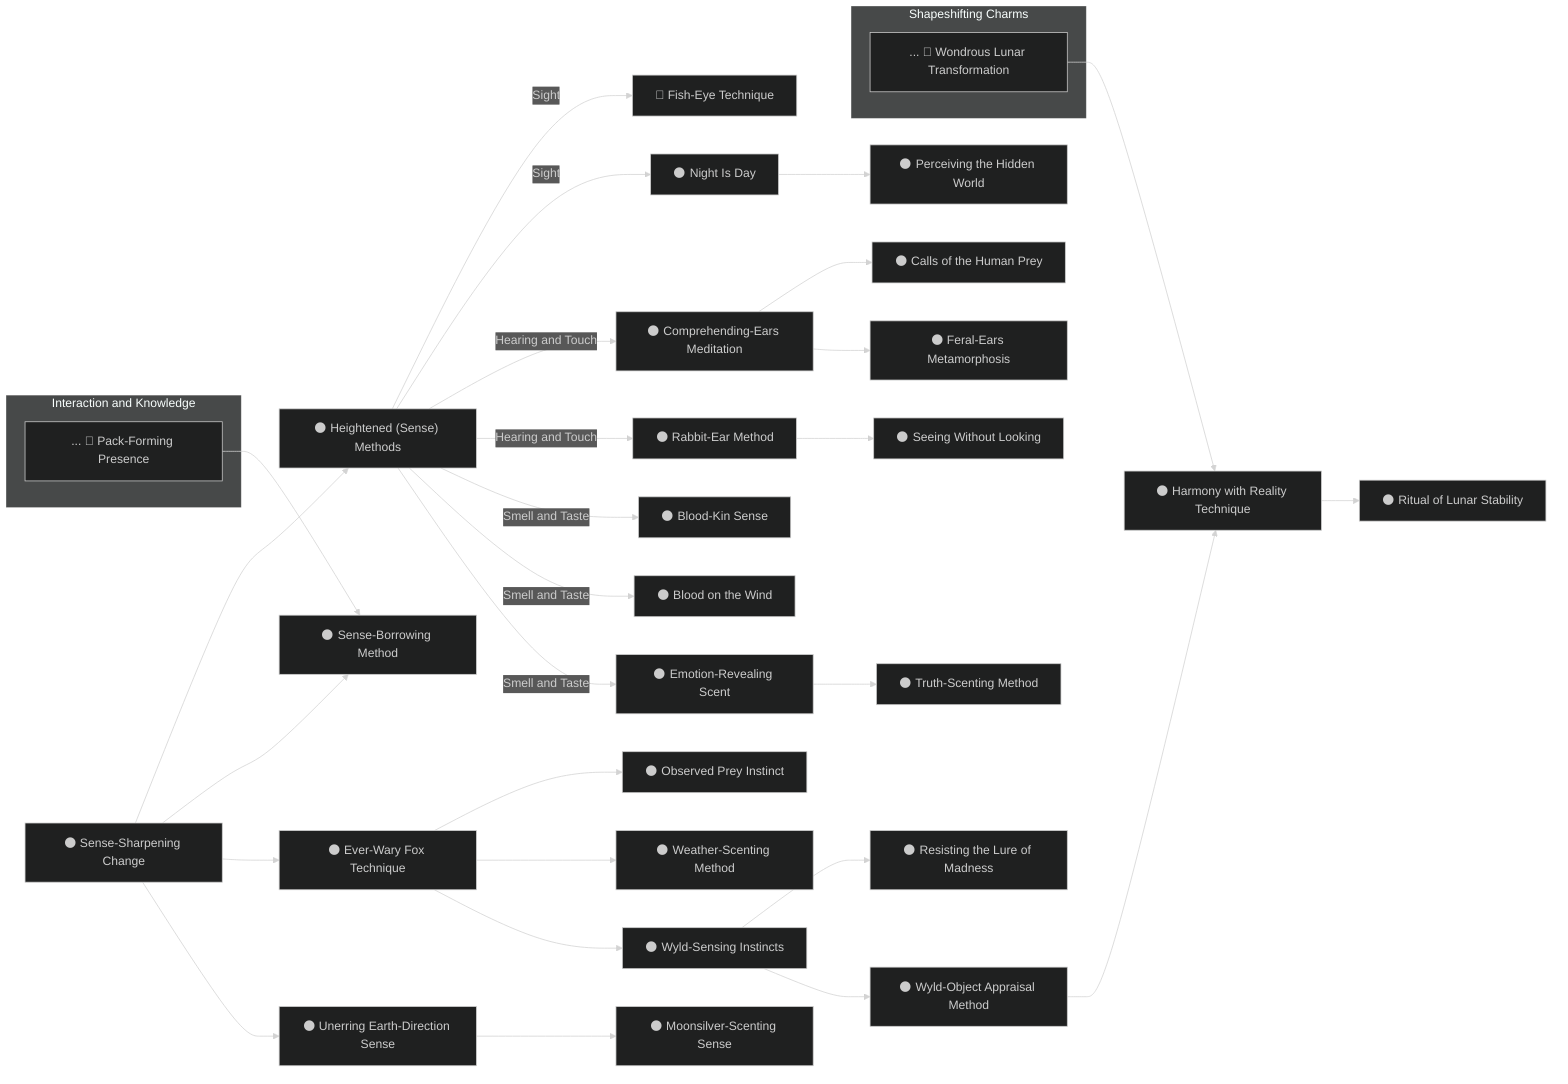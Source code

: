 ---
config:
  theme: dark
---
flowchart LR

    sense_sharpening_change["🌑 Sense-Sharpening Change"]
    click sense_sharpening_change callback "
        Sense-Sharpening Change<br>
        <br>
        Cost: 1 mote per die<br>
        Duration: One scene<br>
        Type: Simple<br>
        Minimum Perception: 2<br>
        Minimum Essence: 1<br>
        Prerequisite Charms: None<br>
        <br>
        Using this Charm, the Lunar can heighten all of his
        senses far beyond those of normal humans. His ears grow
        to better hear sound, his nostrils flare to enhance his
        ability to smell, and his eyes grow and dilate to enhance
        his sight — he can even taste individual ingredients in a
        meal and feel the slightest wind on his skin. For the
        duration of the Charm, the Lunar's player adds bonus
        dice equal to the amount of Essence spent to Perception
        rolls. He may not increase the character's pool by more
        dice through this Charm than the Lunar has dots of
        Perception. This enhancement, though powered by Essence,
        does not grant the Lunar supernatural powers —
        it merely enhances his mortal senses.
        "

    heightened_sense_methods["🌑 Heightened (Sense) Methods"]
    sense_sharpening_change --> heightened_sense_methods
    click heightened_sense_methods callback "
        Heightened (Sense) Methods<br>
        <br>
        Cost: 5 motes<br>
        Duration: 10 turns<br>
        Type: Simple<br>
        Minimum Perception: 3<br>
        Minimum Essence: 1<br>
        Prerequisite Charms: Sense-Sharpening Change<br>
        <br>
        This Charm is actually three different Charms,
        one each for sight, for scent and taste and for hearing
        and touch. Through it, the Lunar can hone his senses
        far beyond those of most animals. When making a
        Perception test with the heightened sense, the Lunar's
        Perception dice are automatically successes, and the
        Lunar's player need only roll the character's Ability
        dice (usually Awareness or Survival). Charms that
        reduce successes in Perception tests affect these automatic
        successes normally. The Charm must be purchased
        separately for each of the three sense groups
        and only provides a bonus when used in conjunction
        with that sense group. A Lunar may use a maximum of
        two Heightened (Sense) Charms at any time. If he
        wishes to enhance a third, he must cease using the
        Charm on one of the already-heightened senses.
        Heightened (Sense) Method Charms may not be used
        at the same time as the Sense-Sharpening Change or
        any other Charm that boosts the Lunar's Perception,
        though they may be used in conjunction with sense-
        enhancing Charms that do not directly enhance the
        Perception Trait, such as Night Is Day.
        "

    subgraph Interaction and Knowledge
        pack_forming_presence["... 🌙 Pack-Forming Presence"]
    end

    sense_borrowing_method["🌑 Sense-Borrowing Method"]
    sense_sharpening_change --> sense_borrowing_method
    pack_forming_presence --> sense_borrowing_method
    click sense_borrowing_method callback "
        Sense-Borrowing Method<br>
        <br>
        Cost: 5 motes<br>
        Duration: Sustained<br>
        Type: Simple<br>
        Minimum Perception: 3<br>
        Minimum Essence: 2<br>
        Prerequisite Charms: Sense-Sharpening Change, Pack-Forming Presence<br>
        <br>
        Using this Charm, a Lunar can attach his perceptions
        to the senses of another human or an animal. The
        Lunar must touch the target when activating the Charm,
        but once it is functioning, the subject may travel up to
        a mile from the Lunar per point of the Exalt's permanent
        Essence and still serve as a source of sensory
        information. If the subject is willing, no roll is required
        to activate the Charm. Otherwise, the Lunar's player
        must make a Wits + Awareness roll, with a difficulty
        equal to the target's Essence. Animals of the Lunar's
        totem species are automatically willing, while other
        animals are not unless charmed or befriended. To
        succeed, the Lunar's player must roll a number of
        successes equal to or exceeding the target's Essence.
        Otherwise, the Charm fails, and if the target is an Exalt
        or other supernatural creature, he knows the Lunar
        attempted to use a Charm on him. Mortals and mortal
        beasts cannot detect the Charm.<br>
        While the Charm is active, the Lunar senses
        everything his subject does. For all intents and pur-
        poses, the subject becomes the Lunar's eyes and ears.
        The Lunar has some semblance of his own senses, but
        borrowed senses dominate his perceptions. Any ac-
        tions taken by the Lunar while the Sense-Borrowing
        Method is being used — including reflexive actions —
        are at +2 difficulty. As a consequence, most Lunars
        simply meditate while using the Charm. If the either
        the Lunar or his subject sustain an injury (at least one
        health level of damage), the Charm ends. This Charm
        gives the Lunar no control over the creature, he
        simply shares its senses.
        "

    ever_wary_fox_technique["🌑 Ever-Wary Fox Technique"]
    sense_sharpening_change --> ever_wary_fox_technique
    click ever_wary_fox_technique callback "
        Ever-Wary Fox Technique<br>
        <br>
        Cost: 1 mote<br>
        Duration: Instant<br>
        Type: Reflexive<br>
        Minimum Perception: 2<br>
        Minimum Essence: 1<br>
        Prerequisite Charms: Sense-Sharpening Change<br>
        <br>
        Lunars are very aware of their environments and,
        thus, very difficult to ambush. When the character is
        attacked from surprise, the Lunar may choose to activate
        this Charm automatically if the character has sufficient
        Essence to power it. When it does activate, the Lunar's
        player's reflexive Perception + Awareness roll to avoid
        being ambushed (see Exalted, p. 238) gains a number of
        bonus dice equal to the Lunar's Perception.
        "

    observed_prey_instinct["🌑 Observed Prey Instinct"]
    ever_wary_fox_technique --> observed_prey_instinct
    click observed_prey_instinct callback "
        Observed Prey Instinct<br>
        <br>
        Cost: 2 motes<br>
        Duration: Instant<br>
        Type: Reflexive<br>
        Minimum Perception: 3<br>
        Minimum Essence: 1<br>
        Prerequisite Charms: Ever-Wary Fox Technique<br>
        <br>
        This reflexive Charm allows a Lunar to know if he is
        being watched, either by normal senses or magic. It activates
        automatically if the Lunar comes under sustained
        observation — a casual glance or a flirtatious look are not
        enough to trigger it. The Charm guides his perceptions to
        gather further information, allowing a reflexive Perception
        + Awareness roll. The number of successes determines
        the information gathered. A single success merely confirms
        that the Lunar is being observed, while additional
        successes will pinpoint the number and direction of observers
        (one per success). A Lunar observed by magical
        means will know the viewpoint from which he is being
        watched but not the actual location of the observer.
        "

    weather_scenting_method["🌑 Weather-Scenting Method"]
    ever_wary_fox_technique --> weather_scenting_method
    click weather_scenting_method callback "
        Weather-Scenting Method<br>
        <br>
        Cost: 1 mote<br>
        Duration: Instant<br>
        Type: Simple<br>
        Minimum Wits: 2<br>
        Minimum Essence: 1<br>
        Prerequisite Charms: Ever-Wary Fox Technique<br>
        <br>
        Lunars with this Charm can track and predict the
        weather, using Essence to build on and extend their
        natural perceptions. The number of successes from a
        Wits + Survival roll determines the scope of information
        a Lunar can divine. Each success garners him either
        knowledge of conditions within a 10-mile radius or for
        the next day (cumulative). A Lunar may purchase information
        on both area and time, but he must do so in as
        even a manner as possible. For example, a Lunar who gets
        4 successes cannot purchase information on a 40-mile
        radius or about a 10-mile radius for 4 days in advance, but
        rather learns about a 20-mile radius for two days in
        advance. If there are an odd number of successes, the
        Lunar's player may choose which aspect has the additional
        die. The Weather-Scenting Method may not be
        used to predict future conditions under the influence of
        magic, though it may be used to gather information on
        the prevailing conditions when the Charm is activated.
        "

    unerring_earth_direction_sense["🌑 Unerring Earth-Direction Sense"]
    sense_sharpening_change --> unerring_earth_direction_sense
    click unerring_earth_direction_sense callback "
        Unerring Earth-Direction Sense<br>
        <br>
        Cost: 1 mote<br>
        Duration: Instant<br>
        Type: Simple<br>
        Minimum Wits: 2<br>
        Minimum Essence: 1<br>
        Prerequisite Charms: Ever-Wary Fox Technique<br>
        <br>
        After activating this Charm, the Lunar instinctively
        knows the direction of the Imperial Mountain.
        This works irrespective of the Lunar's situation — it is as
        effective inside a building or underground as it is in
        plains or forest — and works as well in darkness as in
        daylight. If the Lunar simply desires to know the direction
        of the Imperial Mountain, no roll is required
        However, he may also use this Charm to identify his
        location, though this requires a Wits + Awareness roll,
        the number of successes indicating the precision of the
        information. One success gives him little more than
        what he already knows, three successes allows him to
        narrow his location down to the county or district, and
        five or more let him know precisely where he stands.
        "

    moonsilver_scenting_sense["🌑 Moonsilver-Scenting Sense"]
    unerring_earth_direction_sense --> moonsilver_scenting_sense
    click moonsilver_scenting_sense callback "
        Moonsilver-Scenting Sense<br>
        <br>
        Cost: 3 motes<br>
        Duration: One hour<br>
        Type: Simple<br>
        Minimum Perception: 3<br>
        Minimum Essence: 3<br>
        Prerequisite Charms: Unerring Earth Direction Sense<br>
        <br>
        The Moonsilver-Scenting Sense hones the Lunar's
        olfactory nerves, allowing her to scent deposits of
        moonsilver in the surrounding lands or moonsilver weapons
        not attuned to a Lunar. The Lunar's player must make
        a Wits + Awareness roll, the number of successes determining
        what — if anything — the character learns of the
        moonsilver deposits and unattuned items in the region.
        One success allows the Lunar to ascertain whether there
        is any moonsilver within a number of miles equal to the
        Lunar's Perception + Essence. Three successes also pro-
        vide a direction and approximate distance. Five or more
        successes allow the Lunar to judge the quality and condition
        (e.g., concealed by Dragon-Blooded machinations)
        of the deposits or items. The Lunar's player may make one
        roll for every 10 minutes that the Charm is active.
        "

    wyld_sensing_instincts["🌑 Wyld-Sensing Instincts"]
    ever_wary_fox_technique --> wyld_sensing_instincts
    click wyld_sensing_instincts callback "
        Wyld-Sensing Instincts<br>
        <br>
        Cost: 3 motes<br>
        Duration: Instant<br>
        Type: Simple<br>
        Minimum Perception: 3<br>
        Minimum Essence: 1<br>
        Prerequisite Charms: Ever-Wary Fox Technique<br>
        <br>
        Having existed on the edge of the world, Lunar Exalted
        are ever watchful for the warping effects of the Wyld.
        Though their nature and their tattoos protect them from
        its deforming effects, their associates and non-Lunar kin
        are less fortunate, and their gear is often vulnerable as well.
        Provided the Lunar has sufficient motes available, Wyld-Sensing
        Instincts activates reflexively to alert the Lunar to
        these malign changes. Immediately after it does, the Lunar's
        player may make a (non-reflexive) Perception + Survival
        roll. The number of successes indicates the amount of time
        the Lunar has to act before changes occur. One success
        gives the Lunar a few turns to escape the transformations,
        while three successes indicates he has several minutes to
        reach safety. Five or more successes indicate that, while
        approaching dangerous levels, the chaos is not yet sufficient
        to warp items, and he has as much as 30 minutes to
        seek refuge — or to otherwise protect — his associates.
        "

    resisting_the_lure_of_madness["🌑 Resisting the Lure of Madness"]
    wyld_sensing_instincts --> resisting_the_lure_of_madness
    click resisting_the_lure_of_madness callback "
        Resisting the Lure of Madness<br>
        <br>
        Cost: 3 motes, 1 Willpower<br>
        Duration: One lunar month<br>
        Type: Simple<br>
        Minimum Perception: 3<br>
        Minimum Essence: 2<br>
        Prerequisite Charms: Wyld-Sensing Instincts<br>
        <br>
        A character who activates this Charm is immune to
        Wyld addiction while the Charm's effects persist. Characters
        addicted to the Wyld do not have to worry about
        addictive behavior or relapse while the Charm's effects
        continue, and those not addicted will not become so
        while under the magic's sway.
        "

    wyld_object_appraisal_method["🌑 Wyld-Object Appraisal Method"]
    wyld_sensing_instincts --> wyld_object_appraisal_method
    click wyld_object_appraisal_method callback "
        Wyld-Object Appraisal Method<br>
        <br>
        Cost: 1 mote<br>
        Duration: Instant<br>
        Type: Simple<br>
        Minimum Perception: 3<br>
        Minimum Essence: 2<br>
        Prerequisite Charms: Wyld-Sensing Instincts<br>
        <br>
        Although all Exalted can attempt to discern if
        something is safe to remove from the Wyld and will
        retain its form if removed, this ability is far from certain.
        With the use of this Charm, a Lunar can absolutely tell
        what the original form of a creation of the Wyld was,
        whether it will be safe to remove it from the Wyld and
        whether or not it will retain its present form when
        removed. The Lunar can usually inspect only a single
        item through the use of this Charm, although a number
        of similar small items could be checked at the same time.
        "

    subgraph Shapeshifting Charms
        wondrous_lunar_transformation["... 🌙 Wondrous Lunar Transformation"]
    end

    harmony_with_reality_technique["🌑 Harmony with Reality Technique"]
    wyld_object_appraisal_method --> harmony_with_reality_technique
    wondrous_lunar_transformation --> harmony_with_reality_technique
    click harmony_with_reality_technique callback "
        Harmony with Reality<br>
        <br>
        Cost: 10 motes + plus 1 additional mote per pound of material, 1 Willpower<br>
        Duration: Instant<br>
        Type: Simple<br>
        Minimum Intelligence: 4<br>
        Minimum Essence: 3<br>
        Prerequisite Charms: Wyld Object Appraisal Method, Wondrous Lunar Transformation<br>
        <br>
        A Lunar skilled in the ways of the Wyld can force his
        will upon it, causing it to accede to his whims. While he
        cannot create exactly what is desired, as a Solar can, he
        can force the things he discovers to retain their form and
        function when returned to Creation, no matter how
        improbable or weird; in essence, he forces that part of the
        Wyld to become part of Creation. This Charm cannot
        affect more than 50 pounds of material per point of the
        character's permanent Essence.
        "

    ritual_of_lunar_stability["🌑 Ritual of Lunar Stability"]
    harmony_with_reality_technique --> ritual_of_lunar_stability
    click ritual_of_lunar_stability callback "
        Ritual of Lunar Stability<br>
        <br>
        Cost: 10 motes, 1 Willpower<br>
        Duration: A number of lunar months equal to permanent Essence<br>
        Type: Simple<br>
        Minimum Intelligence: 5<br>
        Minimum Essence: 4<br>
        Prerequisite Charms: Harmony With Reality Technique<br>
        <br>
        There are many places on the edges of Creation that
        are kept safe only through the use of ancient rituals,
        secret pacts or powerful sorceries. While this Charm
        cannot replace these powers, it can provide sanctuary
        from the effects of the Wyld for a time. The use of this
        Charm requires that the Lunar first pace out the area she
        wishes to protect, encircling it with her scent and
        presence; this area can be no larger than a number of
        square miles equal to her permanent Essence. Once this
        is done, she uses the Charm, and her player rolls Wits +
        Lore. For every three successes scored, the level of the
        Wyld in the area protected is reduced by one (so if she
        scored six successes, she would reduce an area of Deep
        Wyld down in intensity to be equivalent to
        Bordermarches). This effect lasts a number of weeks
        equal to her permanent Essence.
        "

    fish_eye_technique["🌙 Fish-Eye Technique"]
    heightened_sense_methods -->|Sight| fish_eye_technique
    click fish_eye_technique callback "
        Fish-Eye Technique<br>
        <br>
        Cost: 2 motes<br>
        Duration: One scene<br>
        Type: Simple<br>
        Minimum Manipulation: 3<br>
        Minimum Essence: 2<br>
        Prerequisite Charms: Heightened Sight Method<br>
        <br>
        By means of this Charm, a Lunar modifies the shape
        of his face and the nature of his eyes. He gains 360-degree
        vision and, as a result, is aware of actions all around him
        and does not suffer penalties for being caught unawares
        by visible attacks. However, comprehending such a vista
        forces the Lunar to focus on the &quot;big picture&quot; rather than
        the details and, as a result, increases by 1 the difficulty of
        any Perception rolls involving spotting details.
        "

    night_is_day["🌑 Night Is Day"]
    heightened_sense_methods -->|Sight| night_is_day
    click night_is_day callback "
        Night Is Day<br>
        <br>
        Cost: 1 mote<br>
        Duration: One scene<br>
        Type: Simple<br>
        Minimum Perception: 3<br>
        Minimum Essence: 1<br>
        Prerequisite Charms: Heightened Sight Method<br>
        <br>
        Using this Charm, a Lunar alters his eyes to allow
        him to see perfectly in low-light conditions. As such, he
        treats nighttime conditions as daylight, though he is
        partially colorblind in normally lit conditions (+1 difficulty
        to Perception rolls) for the duration of the Charm.
        Night Is Day does not allow the Lunar to see in absolute
        darkness — there must be some light, even if just a
        twinkle, for the Lunar's eyes to exploit. The Charm
        manifests by giving the Lunar flashing, cat-like eyes
        while it is active.
        "

    perceiving_the_hidden_world["🌑 Perceiving the Hidden World"]
    night_is_day --> perceiving_the_hidden_world
    click perceiving_the_hidden_world callback "
        Perceiving the Hidden World<br>
        <br>
        Cost: 3 motes<br>
        Duration: One scene<br>
        Type: Simple<br>
        Minimum Manipulation: 3<br>
        Minimum Essence: 2<br>
        Prerequisite Charms: Night Is Day<br>
        <br>
        Some animals can see light incomprehensible to
        humans, most often the spectral glows of heat and cold.
        Using this Charm, a Lunar can do likewise, allowing him
        to perceive radiated heat and other forms of light normally
        beyond his experience. This allows him to see in
        perfect darkness, though his ability to distinguish detail
        is greatly impaired (+2 difficulty to all Perception rolls
        involving discerning fine detail).
        "

    comprehending_ears_meditation["🌑 Comprehending-Ears Meditation"]
    heightened_sense_methods -->|Hearing and Touch| comprehending_ears_meditation
    click comprehending_ears_meditation callback "
        Comprehending-Ears Meditation<br>
        <br>
        Cost: 4 motes<br>
        Duration: One scene<br>
        Type: Simple<br>
        Minimum Wits: 2<br>
        Minimum Essence: 1<br>
        Prerequisite Charms: Heightened Hearing and Touch Method<br>
        <br>
        This Charm allows a Lunar to understand - in
        general terms if not the exact meaning of words — any
        language spoken in his presence. The Lunar's player
        must roll Wits + Linguistics, with the number of successes
        indicating the level of comprehension. One success
        allows him to get the general gist of what's being said,
        while three successes afford solid comprehension. Five or
        more successes allow the Lunar to discern nuances in
        what has been said, be they insults or flattery. The
        Comprehending Ears Meditation does not allow the
        Lunar to speak in a foreign tongue. Comprehending Ears
        Meditation does not allow the Lunar to understand
        nonverbal communication.
        "

    calls_of_the_human_prey["🌑 Calls of the Human Prey"]
    comprehending_ears_meditation --> calls_of_the_human_prey
    click calls_of_the_human_prey callback "
        Calls of the Human Prey<br>
        <br>
        Cost: 6 motes, 1 Willpower<br>
        Duration: One scene<br>
        Type: Simple<br>
        Minimum Wits: 3<br>
        Minimum Essence: 2<br>
        Prerequisite Charms: Comprehending Ears Meditation<br>
        <br>
        By activating this Charm, a Lunar can attempt to
        both understand and speak any language or dialect
        known by people he has consumed. The Lunar's player
        makes a Wits + Linguistics roll when the Lunar activates
        the Charm. The difficulty is 5 - (the number of people
        who spoke the language the Lunar has eaten the heart's
        blood of). The number of successes on the roll determines
        the Lunar's level of comprehension and fluency.
        One success indicates linguistic abilities comparable
        with a young child, while three successes denote average
        adult abilities. Five or more successes grant the skills of
        a poet. Calls of the Human Prey does not allow the Lunar
        to read or write the language, nor does it make her a
        perfect mimic. If the Lunar has eaten only a few victims
        fluent in a single language, his voice may possess a
        distinct accent that damages his ability to socialize with
        those who dislike his dialect.
        "

    feral_ears_metamorphosis["🌑 Feral-Ears Metamorphosis"]
    comprehending_ears_meditation --> feral_ears_metamorphosis
    click feral_ears_metamorphosis callback "
        Feral-Ears Metamorphosis<br>
        <br>
        Cost: 2 motes<br>
        Duration: One scene<br>
        Type: Simple<br>
        Minimum Wits: 2<br>
        Minimum Essence: 2<br>
        Prerequisite Charms: Comprehending Ears Meditation<br>
        <br>
        This Charm allows a Lunar to understand and communicate
        with — in general if not in precise terms — any
        animals in his presence. It functions as per the Comprehending
        Ears Meditation, save with regard to its subjects.
        The Lunar's player makes a Wits + Linguistics roll when
        the Lunar activates the Charm, with a difficulty of 5 -
        (the number of beasts of that species the Lunar has eaten
        the heart's blood of). The Lunar need get only one
        success in most cases, as natural animals are not generally
        articulate. However, if the animal is a complex thinker
        normally unable to communicate, then more successes
        may be relevant. A Lunar using this Charm can automatically
        understand the language of his totem animal
        form (no roll needed).
        "

    rabbit_ear_method["🌑 Rabbit-Ear Method"]
    heightened_sense_methods -->|Hearing and Touch| rabbit_ear_method
    click rabbit_ear_method callback "
        Rabbit-Ear Method<br>
        <br>
        Cost: 3 motes<br>
        Duration: One scene<br>
        Type: Simple<br>
        Minimum Perception: 3<br>
        Minimum Essence: 2<br>
        Prerequisite Charms: Heightened Hearing and Touch Method<br>
        <br>
        Using this Charm — which, in any form, causes his
        ears to enlarge and resemble those of a rabbit or stiff-eared
        dog — a Lunar can use his enhanced hearing to
        keep track of others in his immediate vicinity without
        needing to have them in sight. He is dimly aware of the
        others' presence and may reach out with his senses to
        pinpoint them and provide extra information. Doing so
        requires a Perception + Awareness roll, difficulty 1 in
        wilderness conditions, 2 in the streets of a town and 3
        inside a structure. One success indicates that the Lunar
        is aware of those around him, but only in a general sense,
        while three successes provide him with an approximate
        direction and range to each. Five or more successes allow
        the Lunar to pinpoint the others and also provide information
        on their activities, equipment carried and
        movement. The Lunar may use this Charm to track a
        number of others equal to (his Essence x 5) and may
        perceive them out to (his Perception x 100) yards.
        Unless concealed by Charms, those closest to the Lunar
        are revealed first, and those furthest from him last. A
        Storyteller may, at his discretion, identify more distant
        targets first if they are somehow &quot;broadcasting&quot; their
        presence by making lots of noise.
        "

    seeing_without_looking["🌑 Seeing Without Looking"]
    rabbit_ear_method --> seeing_without_looking
    click seeing_without_looking callback "
        Seeing Without Looking<br>
        <br>
        Cost: 4 motes<br>
        Duration: One scene<br>
        Type: Simple<br>
        Minimum Perception: 4<br>
        Minimum Essence: 2<br>
        Prerequisite Charms: Rabbit Ear Method<br>
        <br>
        By focusing his hearing, a Lunar can build a mental
        picture of the surrounding area. Unlike the Rabbit Ear
        Method, which only tracks individuals, Seeing Without
        Looking also allows the Lunar to build up an idea of the
        objects and materials that make up the environs by
        analyzing subtle alterations in the sound of echoes.<br>
        Analyzing the sounds he hears takes the Lunar five
        turns, during which time he may move about at a
        walking pace but cannot take any other actions. If he
        does, the Charm fails. After five turns have elapsed, the
        Exalt's player makes a Perception + Awareness roll.
        The number of successes on this roll determines the
        quality of the Lunar's mental picture and the range to
        which the sense applies.<br>
        One success indicates that the Lunar has a general
        picture of the surroundings, including the position of
        people, beasts and major obstacles. However, he knows
        little about their composition and size and cannot tell
        the difference between two small objects placed close
        together. Three successes let the Lunar refine his
        search, allowing him to identify the materials and
        giving him a finer &quot;resolution&quot; in his mind. Five or
        more successes allow the Lunar to identify most details
        in his immediate area, save those that can only be
        gleaned by sight (such as color). With five successes,
        the Lunar can also identify hidden people and items in
        the vicinity, even if Charms were used as part of the
        concealment process. The Lunar's mental picture extends
        a number of yards equal to (the number of
        successes on the Perception roll x 5). Provided he
        maintains the Charm and carries out no actions other
        than walking, the mental image remains current. However,
        as soon as he carries out a dice action or ceases to
        spend Essence, the picture &quot;locks&quot; though the Lunar
        may still act on the details for the remainder of the
        scene. Thus, a Lunar who wishes to fight blind will
        need to use this Charm to build up a picture of his
        surroundings and Rabbit Ear Method to sense his foes.
        However, such a Lunar might be deceived by sliding
        walls, silently opening pits or other changes that make
        the static picture of his environment obsolete.
        "

    blood_kin_sense["🌑 Blood-Kin Sense"]
    heightened_sense_methods -->|Smell and Taste| blood_kin_sense
    click blood_kin_sense callback "
        Blood-Kin Sense<br>
        <br>
        Cost: 1 mote<br>
        Duration: Instant<br>
        Type: Simple<br>
        Minimum Perception: 3<br>
        Minimum Essence: 2<br>
        Prerequisite Charms: Heightened Smell and Taste Method<br>
        <br>
        Using this Charm, a Lunar can immediately sense
        the blood ties between other individuals. A Lunar's
        player may make a Perception + Awareness roll when
        the character targets the Blood-Kin Sense on an individual.
        If the player gets at least one success, the Lunar
        knows if the person is related to someone else the Lunar
        is familiar with, while three successes give some indication
        of the relationship. Five or more successes allow
        the Lunar to sense firm details of the subjects lineage,
        including a capsule history of the being's ancestor's
        physical abilities for a number of generations back
        equal to the Lunar's Essence. The Blood-Kin Sense
        assumes the Lunar is using scent to study his subject. If
        the Lunar tastes the target's blood, his player gains
        three bonus dice for the roll.
        "

    blood_on_the_wind["🌑 Blood on the Wind"]
    heightened_sense_methods -->|Smell and Taste| blood_on_the_wind
    click blood_on_the_wind callback "
        Blood on the Wind<br>
        <br>
        Cost: 5 motes<br>
        Duration: One day<br>
        Type: Simple<br>
        Minimum Perception: 3<br>
        Minimum Essence: 2<br>
        Prerequisite Charms: Heightened Smell and Taste Method<br>
        <br>
        By means of the Charm, a Lunar can track an
        opponent (or opponents) through almost any terrain.
        To the Lunar, the trail is as clear on solid stone as it is
        in the woodlands or on soft ground. When making a
        tracking roll (Perception + Survival) for the Lunar, her
        player need roll only a single success for the character to
        follow any mundane prey. Furthermore, if the Lunar is
        in beastman form when using this Charm, he is considered
        to be a supernatural tracker, can automatically
        track any mortal target and has a number of automatic
        successes in the tracking contest against other super-
        natural trackers equal to his Essence.
        "

    emotion_revealing_scent["🌑 Emotion-Revealing Scent"]
    heightened_sense_methods -->|Smell and Taste| emotion_revealing_scent
    click emotion_revealing_scent callback "
        Emotion-Revealing Scent<br>
        <br>
        Cost: 2 motes<br>
        Duration: Instant<br>
        Type: Simple<br>
        Minimum Perception: 3<br>
        Minimum Essence: 2<br>
        Prerequisite Charms: Heightened Smell and Taste Method<br>
        <br>
        Using this Charm, a Lunar can sense the emotional
        state of her subject, even if there are no outward signs.
        Even if the target appears perfectly calm, his body scent
        will betray him, allowing the Lunar to clearly scent
        strong emotions such as fear, anger, hate and love. Doing
        this does not require a dice roll, though it does count as
        a dice action. The Charm does not, however, automatically
        divine the cause of this emotion or its focus. To
        divine a deeper understanding of the target, the Lunar's
        player must roll Perception + Investigation, the number
        of successes indicating the degree of information gathered.
        One success merely confirms the initial impression,
        while three successes denote the source, target or object
        causing the emotions. Five or more successes allow the
        Lunar to deduce the reason for the emotion.
        "

    truth_scenting_method["🌑 Truth-Scenting Method"]
    emotion_revealing_scent --> truth_scenting_method
    click truth_scenting_method callback "
        Truth-Scenting Method<br>
        <br>
        Cost: 3 motes<br>
        Duration: One scene<br>
        Type: Simple<br>
        Minimum Perception: 4<br>
        Minimum Essence: 2<br>
        Prerequisite Charms: Emotion-Revealing Scent<br>
        <br>
        By observing subtle physical and chemical responses
        in his subject, a Lunar can determine whether a person
        in his presence is speaking the truth. The Lunar may
        target the Charm at an individual — in which case, it
        works automatically — or he may use it more generally
        on a body of people. In this latter case, the Lunar's player
        must roll Perception + Investigation, the number of
        successes being the number of people the Exalt can
        successfully observe. The Truth-Scenting Method does
        not detect evasions or statements that twist the truth
        without actually being falsehoods. Furthermore, some
        &quot;truths&quot; are subjective, and it is the target's view, not
        that of the perceiving Lunar, which determines truth.<br>
        For Example: If a subject says, &quot;I saw him do it,&quot; when
        he saw no such thing, the Lunar can detect the lie. However,
        the Charm will not detect a lie if the subject states, &quot;No, Janek
        didn't pay me anything&quot; (because Marcos did), as it is an
        evasion, not an outright lie.
        "